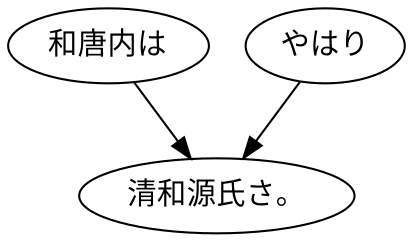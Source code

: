 digraph graph4431 {
	node0 [label="和唐内は"];
	node1 [label="やはり"];
	node2 [label="清和源氏さ。"];
	node0 -> node2;
	node1 -> node2;
}

